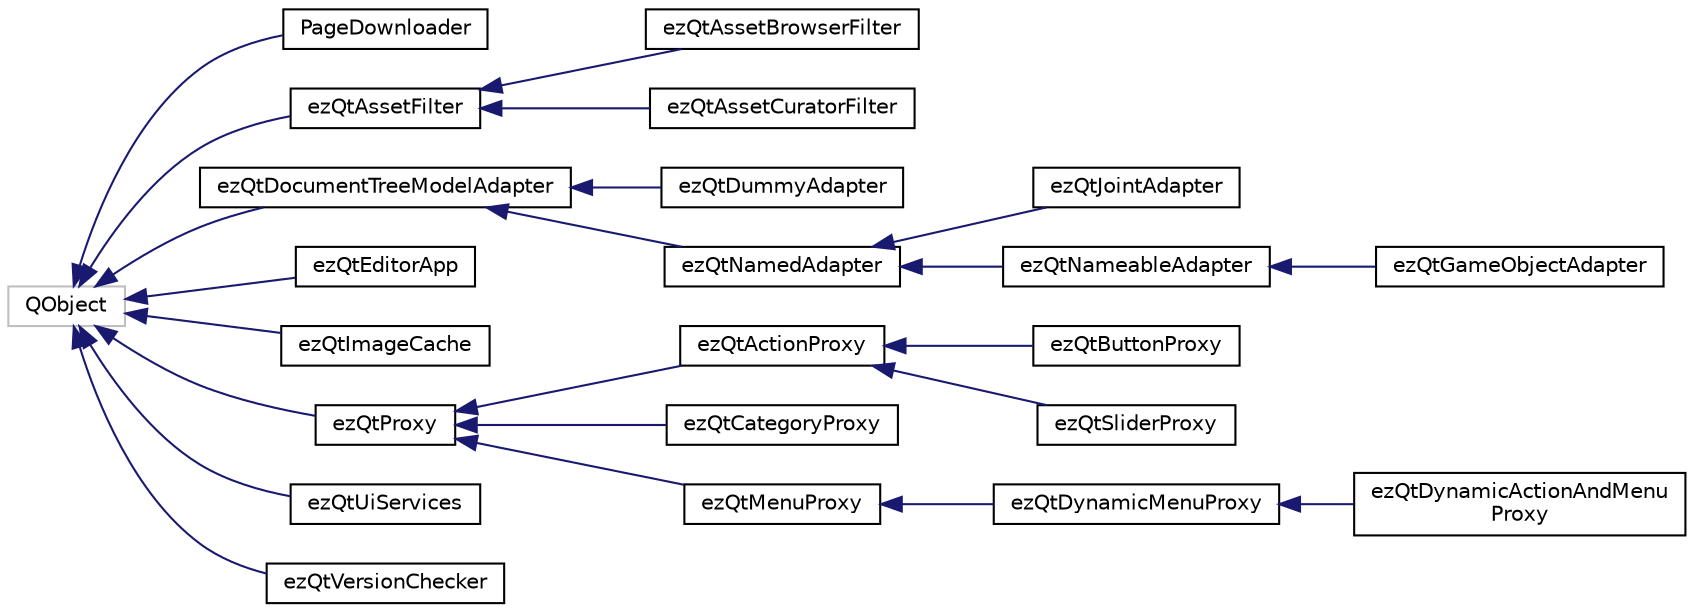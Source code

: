 digraph "Graphical Class Hierarchy"
{
 // LATEX_PDF_SIZE
  edge [fontname="Helvetica",fontsize="10",labelfontname="Helvetica",labelfontsize="10"];
  node [fontname="Helvetica",fontsize="10",shape=record];
  rankdir="LR";
  Node4041 [label="QObject",height=0.2,width=0.4,color="grey75", fillcolor="white", style="filled",tooltip=" "];
  Node4041 -> Node0 [dir="back",color="midnightblue",fontsize="10",style="solid",fontname="Helvetica"];
  Node0 [label="PageDownloader",height=0.2,width=0.4,color="black", fillcolor="white", style="filled",URL="$df/d86/class_page_downloader.htm",tooltip=" "];
  Node4041 -> Node4043 [dir="back",color="midnightblue",fontsize="10",style="solid",fontname="Helvetica"];
  Node4043 [label="ezQtAssetFilter",height=0.2,width=0.4,color="black", fillcolor="white", style="filled",URL="$d5/db6/classez_qt_asset_filter.htm",tooltip=" "];
  Node4043 -> Node4044 [dir="back",color="midnightblue",fontsize="10",style="solid",fontname="Helvetica"];
  Node4044 [label="ezQtAssetBrowserFilter",height=0.2,width=0.4,color="black", fillcolor="white", style="filled",URL="$d5/d1f/classez_qt_asset_browser_filter.htm",tooltip=" "];
  Node4043 -> Node4045 [dir="back",color="midnightblue",fontsize="10",style="solid",fontname="Helvetica"];
  Node4045 [label="ezQtAssetCuratorFilter",height=0.2,width=0.4,color="black", fillcolor="white", style="filled",URL="$dd/d71/classez_qt_asset_curator_filter.htm",tooltip=" "];
  Node4041 -> Node4046 [dir="back",color="midnightblue",fontsize="10",style="solid",fontname="Helvetica"];
  Node4046 [label="ezQtDocumentTreeModelAdapter",height=0.2,width=0.4,color="black", fillcolor="white", style="filled",URL="$d1/d0d/classez_qt_document_tree_model_adapter.htm",tooltip="Adapter that defines data for specific type in the ezQtDocumentTreeModel."];
  Node4046 -> Node4047 [dir="back",color="midnightblue",fontsize="10",style="solid",fontname="Helvetica"];
  Node4047 [label="ezQtDummyAdapter",height=0.2,width=0.4,color="black", fillcolor="white", style="filled",URL="$d4/dd0/classez_qt_dummy_adapter.htm",tooltip="Convenience class that returns the typename as Qt::DisplayRole. Use this for testing or for the docum..."];
  Node4046 -> Node4048 [dir="back",color="midnightblue",fontsize="10",style="solid",fontname="Helvetica"];
  Node4048 [label="ezQtNamedAdapter",height=0.2,width=0.4,color="black", fillcolor="white", style="filled",URL="$dd/d80/classez_qt_named_adapter.htm",tooltip="Convenience class that implements getting the name via a property on the object."];
  Node4048 -> Node4049 [dir="back",color="midnightblue",fontsize="10",style="solid",fontname="Helvetica"];
  Node4049 [label="ezQtJointAdapter",height=0.2,width=0.4,color="black", fillcolor="white", style="filled",URL="$dc/d9f/classez_qt_joint_adapter.htm",tooltip=" "];
  Node4048 -> Node4050 [dir="back",color="midnightblue",fontsize="10",style="solid",fontname="Helvetica"];
  Node4050 [label="ezQtNameableAdapter",height=0.2,width=0.4,color="black", fillcolor="white", style="filled",URL="$d8/d99/classez_qt_nameable_adapter.htm",tooltip="Convenience class that implements setting the name via a property on the object."];
  Node4050 -> Node4051 [dir="back",color="midnightblue",fontsize="10",style="solid",fontname="Helvetica"];
  Node4051 [label="ezQtGameObjectAdapter",height=0.2,width=0.4,color="black", fillcolor="white", style="filled",URL="$d5/d0f/classez_qt_game_object_adapter.htm",tooltip=" "];
  Node4041 -> Node4052 [dir="back",color="midnightblue",fontsize="10",style="solid",fontname="Helvetica"];
  Node4052 [label="ezQtEditorApp",height=0.2,width=0.4,color="black", fillcolor="white", style="filled",URL="$d1/d59/classez_qt_editor_app.htm",tooltip=" "];
  Node4041 -> Node4053 [dir="back",color="midnightblue",fontsize="10",style="solid",fontname="Helvetica"];
  Node4053 [label="ezQtImageCache",height=0.2,width=0.4,color="black", fillcolor="white", style="filled",URL="$d2/d95/classez_qt_image_cache.htm",tooltip="A singleton class that caches Qt images that are typically used for thumbnails."];
  Node4041 -> Node4054 [dir="back",color="midnightblue",fontsize="10",style="solid",fontname="Helvetica"];
  Node4054 [label="ezQtProxy",height=0.2,width=0.4,color="black", fillcolor="white", style="filled",URL="$dd/d73/classez_qt_proxy.htm",tooltip=" "];
  Node4054 -> Node4055 [dir="back",color="midnightblue",fontsize="10",style="solid",fontname="Helvetica"];
  Node4055 [label="ezQtActionProxy",height=0.2,width=0.4,color="black", fillcolor="white", style="filled",URL="$d9/dfa/classez_qt_action_proxy.htm",tooltip=" "];
  Node4055 -> Node4056 [dir="back",color="midnightblue",fontsize="10",style="solid",fontname="Helvetica"];
  Node4056 [label="ezQtButtonProxy",height=0.2,width=0.4,color="black", fillcolor="white", style="filled",URL="$db/d9b/classez_qt_button_proxy.htm",tooltip=" "];
  Node4055 -> Node4057 [dir="back",color="midnightblue",fontsize="10",style="solid",fontname="Helvetica"];
  Node4057 [label="ezQtSliderProxy",height=0.2,width=0.4,color="black", fillcolor="white", style="filled",URL="$da/d7b/classez_qt_slider_proxy.htm",tooltip=" "];
  Node4054 -> Node4058 [dir="back",color="midnightblue",fontsize="10",style="solid",fontname="Helvetica"];
  Node4058 [label="ezQtCategoryProxy",height=0.2,width=0.4,color="black", fillcolor="white", style="filled",URL="$d1/d68/classez_qt_category_proxy.htm",tooltip=" "];
  Node4054 -> Node4059 [dir="back",color="midnightblue",fontsize="10",style="solid",fontname="Helvetica"];
  Node4059 [label="ezQtMenuProxy",height=0.2,width=0.4,color="black", fillcolor="white", style="filled",URL="$d2/dae/classez_qt_menu_proxy.htm",tooltip=" "];
  Node4059 -> Node4060 [dir="back",color="midnightblue",fontsize="10",style="solid",fontname="Helvetica"];
  Node4060 [label="ezQtDynamicMenuProxy",height=0.2,width=0.4,color="black", fillcolor="white", style="filled",URL="$d1/dc1/classez_qt_dynamic_menu_proxy.htm",tooltip=" "];
  Node4060 -> Node4061 [dir="back",color="midnightblue",fontsize="10",style="solid",fontname="Helvetica"];
  Node4061 [label="ezQtDynamicActionAndMenu\lProxy",height=0.2,width=0.4,color="black", fillcolor="white", style="filled",URL="$d3/df5/classez_qt_dynamic_action_and_menu_proxy.htm",tooltip=" "];
  Node4041 -> Node4062 [dir="back",color="midnightblue",fontsize="10",style="solid",fontname="Helvetica"];
  Node4062 [label="ezQtUiServices",height=0.2,width=0.4,color="black", fillcolor="white", style="filled",URL="$d0/d1c/classez_qt_ui_services.htm",tooltip=" "];
  Node4041 -> Node4063 [dir="back",color="midnightblue",fontsize="10",style="solid",fontname="Helvetica"];
  Node4063 [label="ezQtVersionChecker",height=0.2,width=0.4,color="black", fillcolor="white", style="filled",URL="$d1/d46/classez_qt_version_checker.htm",tooltip="Downloads a web page and checks whether the latest version online is newer than the current one."];
}

